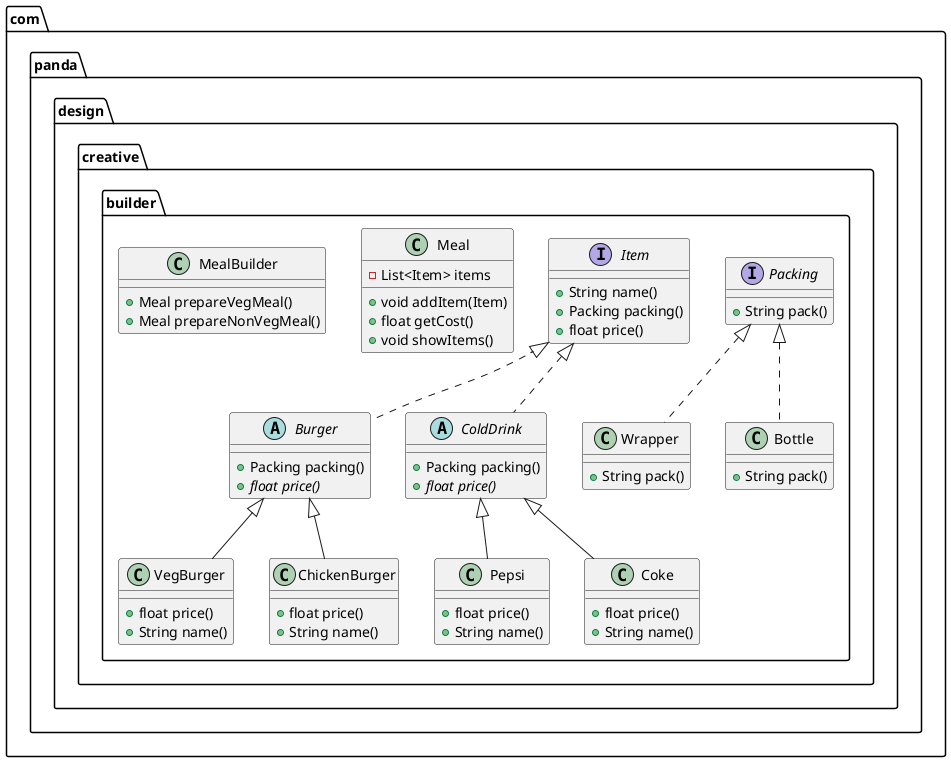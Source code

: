 @startuml
class com.panda.design.creative.builder.Pepsi {
+ float price()
+ String name()
}
interface com.panda.design.creative.builder.Packing {
+ String pack()
}
interface com.panda.design.creative.builder.Item {
+ String name()
+ Packing packing()
+ float price()
}
class com.panda.design.creative.builder.VegBurger {
+ float price()
+ String name()
}
class com.panda.design.creative.builder.Meal {
- List<Item> items
+ void addItem(Item)
+ float getCost()
+ void showItems()
}
abstract class com.panda.design.creative.builder.Burger {
+ Packing packing()
+ {abstract}float price()
}
abstract class com.panda.design.creative.builder.ColdDrink {
+ Packing packing()
+ {abstract}float price()
}
class com.panda.design.creative.builder.Wrapper {
+ String pack()
}
class com.panda.design.creative.builder.Coke {
+ float price()
+ String name()
}
class com.panda.design.creative.builder.Bottle {
+ String pack()
}
class com.panda.design.creative.builder.MealBuilder {
+ Meal prepareVegMeal()
+ Meal prepareNonVegMeal()
}
class com.panda.design.creative.builder.ChickenBurger {
+ float price()
+ String name()
}


com.panda.design.creative.builder.ColdDrink <|-- com.panda.design.creative.builder.Pepsi
com.panda.design.creative.builder.Burger <|-- com.panda.design.creative.builder.VegBurger
com.panda.design.creative.builder.Item <|.. com.panda.design.creative.builder.Burger
com.panda.design.creative.builder.Item <|.. com.panda.design.creative.builder.ColdDrink
com.panda.design.creative.builder.Packing <|.. com.panda.design.creative.builder.Wrapper
com.panda.design.creative.builder.ColdDrink <|-- com.panda.design.creative.builder.Coke
com.panda.design.creative.builder.Packing <|.. com.panda.design.creative.builder.Bottle
com.panda.design.creative.builder.Burger <|-- com.panda.design.creative.builder.ChickenBurger
@enduml